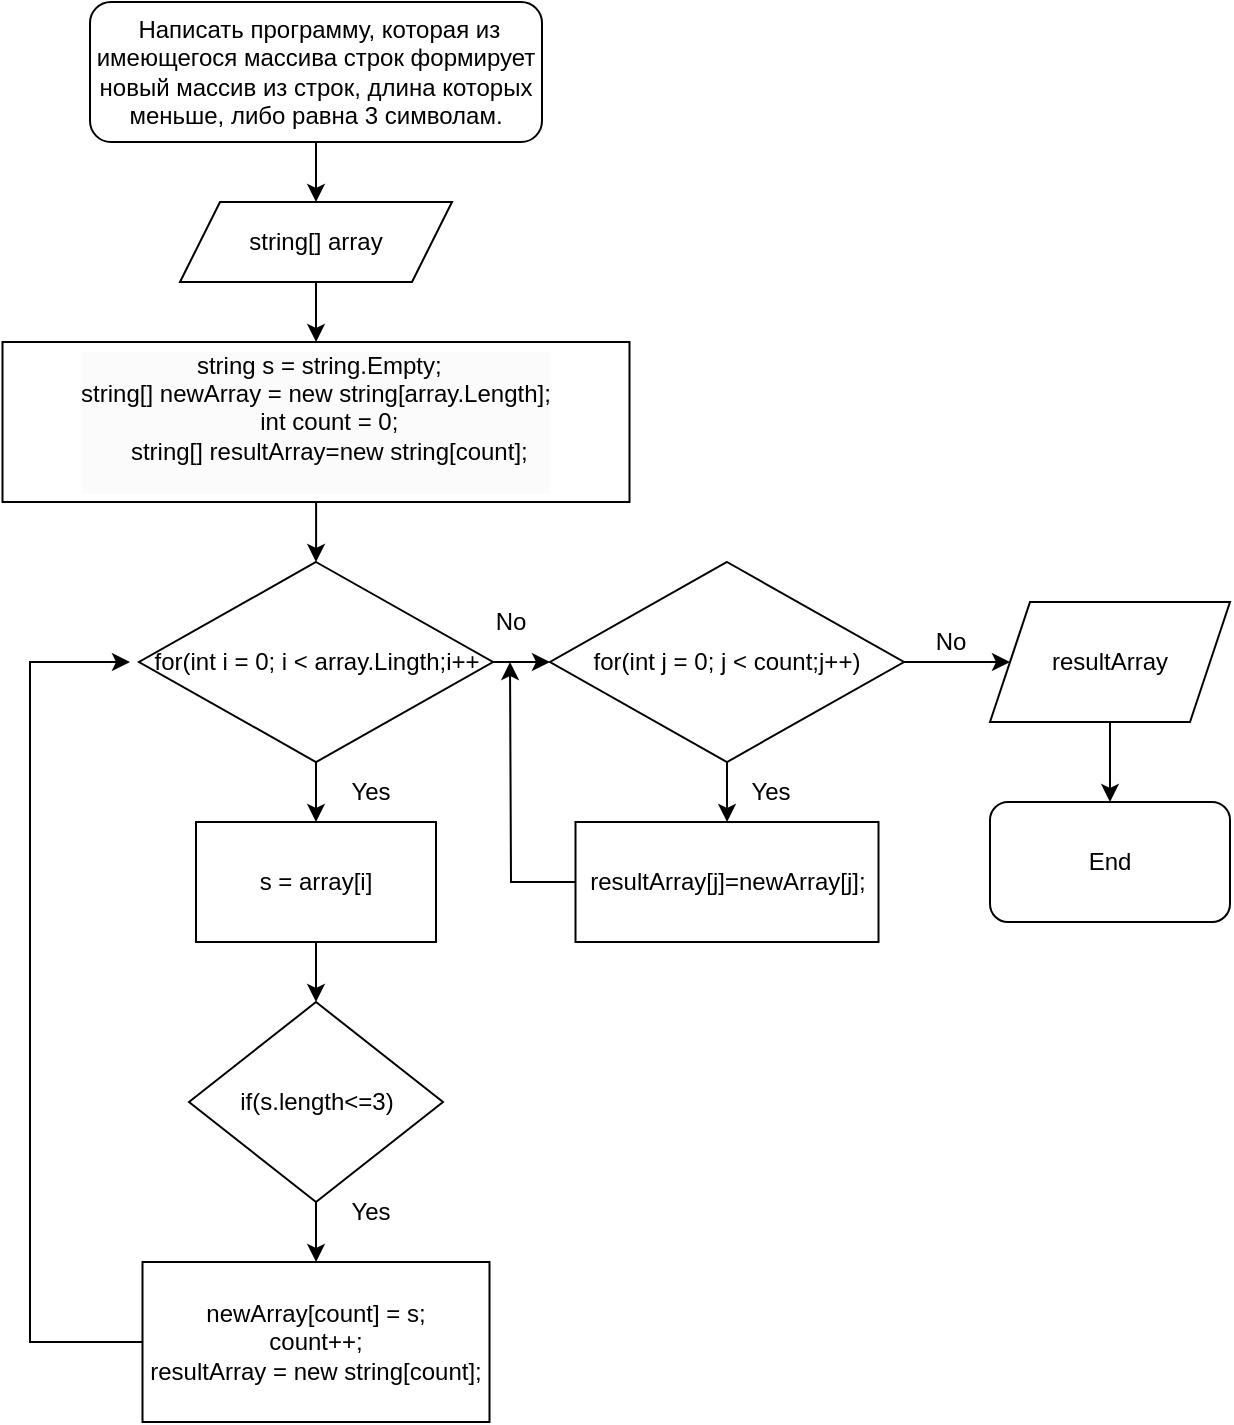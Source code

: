 <mxfile version="21.0.2" type="device"><diagram name="Страница 1" id="HmhENtSpfUtwG9btSlV0"><mxGraphModel dx="941" dy="460" grid="1" gridSize="10" guides="1" tooltips="1" connect="1" arrows="1" fold="1" page="1" pageScale="1" pageWidth="827" pageHeight="1169" math="0" shadow="0"><root><mxCell id="0"/><mxCell id="1" parent="0"/><mxCell id="JCy_-GidEmI-BX_Xsd1w-5" value="" style="edgeStyle=orthogonalEdgeStyle;rounded=0;orthogonalLoop=1;jettySize=auto;html=1;" edge="1" parent="1" source="JCy_-GidEmI-BX_Xsd1w-1" target="JCy_-GidEmI-BX_Xsd1w-2"><mxGeometry relative="1" as="geometry"/></mxCell><mxCell id="JCy_-GidEmI-BX_Xsd1w-1" value="&amp;nbsp;Написать программу, которая из имеющегося массива строк формирует новый массив из строк, длина которых меньше, либо равна 3 символам." style="rounded=1;whiteSpace=wrap;html=1;" vertex="1" parent="1"><mxGeometry x="290" y="10" width="226" height="70" as="geometry"/></mxCell><mxCell id="JCy_-GidEmI-BX_Xsd1w-6" value="" style="edgeStyle=orthogonalEdgeStyle;rounded=0;orthogonalLoop=1;jettySize=auto;html=1;" edge="1" parent="1" source="JCy_-GidEmI-BX_Xsd1w-2" target="JCy_-GidEmI-BX_Xsd1w-3"><mxGeometry relative="1" as="geometry"/></mxCell><mxCell id="JCy_-GidEmI-BX_Xsd1w-2" value="string[] array" style="shape=parallelogram;perimeter=parallelogramPerimeter;whiteSpace=wrap;html=1;fixedSize=1;" vertex="1" parent="1"><mxGeometry x="335" y="110" width="136" height="40" as="geometry"/></mxCell><mxCell id="JCy_-GidEmI-BX_Xsd1w-8" value="" style="edgeStyle=orthogonalEdgeStyle;rounded=0;orthogonalLoop=1;jettySize=auto;html=1;" edge="1" parent="1" source="JCy_-GidEmI-BX_Xsd1w-3" target="JCy_-GidEmI-BX_Xsd1w-7"><mxGeometry relative="1" as="geometry"/></mxCell><mxCell id="JCy_-GidEmI-BX_Xsd1w-3" value="&lt;br&gt;&lt;div style=&quot;border-color: var(--border-color); color: rgb(0, 0, 0); font-family: Helvetica; font-size: 12px; font-style: normal; font-variant-ligatures: normal; font-variant-caps: normal; font-weight: 400; letter-spacing: normal; orphans: 2; text-align: center; text-indent: 0px; text-transform: none; widows: 2; word-spacing: 0px; -webkit-text-stroke-width: 0px; background-color: rgb(251, 251, 251); text-decoration-thickness: initial; text-decoration-style: initial; text-decoration-color: initial;&quot;&gt;&amp;nbsp;string s = string.Empty;&lt;/div&gt;&lt;div style=&quot;border-color: var(--border-color); color: rgb(0, 0, 0); font-family: Helvetica; font-size: 12px; font-style: normal; font-variant-ligatures: normal; font-variant-caps: normal; font-weight: 400; letter-spacing: normal; orphans: 2; text-align: center; text-indent: 0px; text-transform: none; widows: 2; word-spacing: 0px; -webkit-text-stroke-width: 0px; background-color: rgb(251, 251, 251); text-decoration-thickness: initial; text-decoration-style: initial; text-decoration-color: initial;&quot;&gt;string[] newArray = new string[array.Length];&lt;br&gt;&lt;/div&gt;&lt;div style=&quot;border-color: var(--border-color); color: rgb(0, 0, 0); font-family: Helvetica; font-size: 12px; font-style: normal; font-variant-ligatures: normal; font-variant-caps: normal; font-weight: 400; letter-spacing: normal; orphans: 2; text-align: center; text-indent: 0px; text-transform: none; widows: 2; word-spacing: 0px; -webkit-text-stroke-width: 0px; background-color: rgb(251, 251, 251); text-decoration-thickness: initial; text-decoration-style: initial; text-decoration-color: initial;&quot;&gt;&lt;span style=&quot;border-color: var(--border-color); font-size: 12px;&quot;&gt;&amp;nbsp; &amp;nbsp; int count = 0;&lt;/span&gt;&lt;/div&gt;&lt;div style=&quot;border-color: var(--border-color); color: rgb(0, 0, 0); font-family: Helvetica; font-size: 12px; font-style: normal; font-variant-ligatures: normal; font-variant-caps: normal; font-weight: 400; letter-spacing: normal; orphans: 2; text-align: center; text-indent: 0px; text-transform: none; widows: 2; word-spacing: 0px; -webkit-text-stroke-width: 0px; background-color: rgb(251, 251, 251); text-decoration-thickness: initial; text-decoration-style: initial; text-decoration-color: initial;&quot;&gt;&lt;span style=&quot;border-color: var(--border-color); font-size: 12px;&quot;&gt;&amp;nbsp; &amp;nbsp; string[] resultArray=new string[count];&lt;/span&gt;&lt;/div&gt;&lt;div style=&quot;border-color: var(--border-color); color: rgb(0, 0, 0); font-family: Helvetica; font-size: 12px; font-style: normal; font-variant-ligatures: normal; font-variant-caps: normal; font-weight: 400; letter-spacing: normal; orphans: 2; text-align: center; text-indent: 0px; text-transform: none; widows: 2; word-spacing: 0px; -webkit-text-stroke-width: 0px; background-color: rgb(251, 251, 251); text-decoration-thickness: initial; text-decoration-style: initial; text-decoration-color: initial;&quot;&gt;&lt;span style=&quot;border-color: var(--border-color); font-size: 12px;&quot;&gt;&amp;nbsp; &amp;nbsp;&amp;nbsp;&lt;/span&gt;&lt;/div&gt;&lt;br&gt;" style="rounded=0;whiteSpace=wrap;html=1;" vertex="1" parent="1"><mxGeometry x="246.25" y="180" width="313.5" height="80" as="geometry"/></mxCell><mxCell id="JCy_-GidEmI-BX_Xsd1w-11" value="" style="edgeStyle=orthogonalEdgeStyle;rounded=0;orthogonalLoop=1;jettySize=auto;html=1;" edge="1" parent="1" source="JCy_-GidEmI-BX_Xsd1w-7" target="JCy_-GidEmI-BX_Xsd1w-10"><mxGeometry relative="1" as="geometry"/></mxCell><mxCell id="JCy_-GidEmI-BX_Xsd1w-18" value="" style="edgeStyle=orthogonalEdgeStyle;rounded=0;orthogonalLoop=1;jettySize=auto;html=1;" edge="1" parent="1" source="JCy_-GidEmI-BX_Xsd1w-7" target="JCy_-GidEmI-BX_Xsd1w-17"><mxGeometry relative="1" as="geometry"/></mxCell><mxCell id="JCy_-GidEmI-BX_Xsd1w-7" value="for(int i = 0; i &amp;lt; array.Lingth;i++" style="rhombus;whiteSpace=wrap;html=1;rounded=0;" vertex="1" parent="1"><mxGeometry x="314.5" y="290" width="177" height="100" as="geometry"/></mxCell><mxCell id="JCy_-GidEmI-BX_Xsd1w-15" value="" style="edgeStyle=orthogonalEdgeStyle;rounded=0;orthogonalLoop=1;jettySize=auto;html=1;" edge="1" parent="1" source="JCy_-GidEmI-BX_Xsd1w-10" target="JCy_-GidEmI-BX_Xsd1w-12"><mxGeometry relative="1" as="geometry"/></mxCell><mxCell id="JCy_-GidEmI-BX_Xsd1w-10" value="s = array[i]" style="rounded=0;whiteSpace=wrap;html=1;" vertex="1" parent="1"><mxGeometry x="343" y="420" width="120" height="60" as="geometry"/></mxCell><mxCell id="JCy_-GidEmI-BX_Xsd1w-14" value="" style="edgeStyle=orthogonalEdgeStyle;rounded=0;orthogonalLoop=1;jettySize=auto;html=1;" edge="1" parent="1" source="JCy_-GidEmI-BX_Xsd1w-12" target="JCy_-GidEmI-BX_Xsd1w-13"><mxGeometry relative="1" as="geometry"/></mxCell><mxCell id="JCy_-GidEmI-BX_Xsd1w-12" value="if(s.length&amp;lt;=3)" style="rhombus;whiteSpace=wrap;html=1;" vertex="1" parent="1"><mxGeometry x="339.5" y="510" width="127" height="100" as="geometry"/></mxCell><mxCell id="JCy_-GidEmI-BX_Xsd1w-16" style="edgeStyle=orthogonalEdgeStyle;rounded=0;orthogonalLoop=1;jettySize=auto;html=1;" edge="1" parent="1" source="JCy_-GidEmI-BX_Xsd1w-13"><mxGeometry relative="1" as="geometry"><mxPoint x="310" y="340" as="targetPoint"/><Array as="points"><mxPoint x="260" y="680"/><mxPoint x="260" y="340"/></Array></mxGeometry></mxCell><mxCell id="JCy_-GidEmI-BX_Xsd1w-13" value="&lt;div&gt;newArray[count] = s;&lt;/div&gt;&lt;div&gt;&lt;span style=&quot;background-color: initial;&quot;&gt;count++;&lt;/span&gt;&lt;/div&gt;&lt;div&gt;&lt;span style=&quot;background-color: initial;&quot;&gt;resultArray = new string[count];&lt;/span&gt;&lt;/div&gt;" style="whiteSpace=wrap;html=1;" vertex="1" parent="1"><mxGeometry x="316.25" y="640" width="173.5" height="80" as="geometry"/></mxCell><mxCell id="JCy_-GidEmI-BX_Xsd1w-20" value="" style="edgeStyle=orthogonalEdgeStyle;rounded=0;orthogonalLoop=1;jettySize=auto;html=1;" edge="1" parent="1" source="JCy_-GidEmI-BX_Xsd1w-17" target="JCy_-GidEmI-BX_Xsd1w-19"><mxGeometry relative="1" as="geometry"/></mxCell><mxCell id="JCy_-GidEmI-BX_Xsd1w-32" value="" style="edgeStyle=orthogonalEdgeStyle;rounded=0;orthogonalLoop=1;jettySize=auto;html=1;" edge="1" parent="1" source="JCy_-GidEmI-BX_Xsd1w-17" target="JCy_-GidEmI-BX_Xsd1w-23"><mxGeometry relative="1" as="geometry"/></mxCell><mxCell id="JCy_-GidEmI-BX_Xsd1w-17" value="for(int j = 0; j &amp;lt; count;j++)" style="rhombus;whiteSpace=wrap;html=1;rounded=0;" vertex="1" parent="1"><mxGeometry x="520" y="290" width="177" height="100" as="geometry"/></mxCell><mxCell id="JCy_-GidEmI-BX_Xsd1w-33" style="edgeStyle=orthogonalEdgeStyle;rounded=0;orthogonalLoop=1;jettySize=auto;html=1;" edge="1" parent="1" source="JCy_-GidEmI-BX_Xsd1w-19"><mxGeometry relative="1" as="geometry"><mxPoint x="500" y="340" as="targetPoint"/></mxGeometry></mxCell><mxCell id="JCy_-GidEmI-BX_Xsd1w-19" value="resultArray[j]=newArray[j];" style="whiteSpace=wrap;html=1;rounded=0;" vertex="1" parent="1"><mxGeometry x="532.75" y="420" width="151.5" height="60" as="geometry"/></mxCell><mxCell id="JCy_-GidEmI-BX_Xsd1w-26" value="" style="edgeStyle=orthogonalEdgeStyle;rounded=0;orthogonalLoop=1;jettySize=auto;html=1;" edge="1" parent="1" source="JCy_-GidEmI-BX_Xsd1w-23" target="JCy_-GidEmI-BX_Xsd1w-25"><mxGeometry relative="1" as="geometry"/></mxCell><mxCell id="JCy_-GidEmI-BX_Xsd1w-23" value="resultArray" style="shape=parallelogram;perimeter=parallelogramPerimeter;whiteSpace=wrap;html=1;fixedSize=1;rounded=0;" vertex="1" parent="1"><mxGeometry x="740" y="310" width="120" height="60" as="geometry"/></mxCell><mxCell id="JCy_-GidEmI-BX_Xsd1w-25" value="End" style="rounded=1;whiteSpace=wrap;html=1;" vertex="1" parent="1"><mxGeometry x="740" y="410" width="120" height="60" as="geometry"/></mxCell><mxCell id="JCy_-GidEmI-BX_Xsd1w-27" value="No" style="text;html=1;align=center;verticalAlign=middle;resizable=0;points=[];autosize=1;strokeColor=none;fillColor=none;" vertex="1" parent="1"><mxGeometry x="480" y="305" width="40" height="30" as="geometry"/></mxCell><mxCell id="JCy_-GidEmI-BX_Xsd1w-28" value="Yes" style="text;html=1;align=center;verticalAlign=middle;resizable=0;points=[];autosize=1;strokeColor=none;fillColor=none;" vertex="1" parent="1"><mxGeometry x="410" y="390" width="40" height="30" as="geometry"/></mxCell><mxCell id="JCy_-GidEmI-BX_Xsd1w-30" value="Yes" style="text;html=1;align=center;verticalAlign=middle;resizable=0;points=[];autosize=1;strokeColor=none;fillColor=none;" vertex="1" parent="1"><mxGeometry x="410" y="600" width="40" height="30" as="geometry"/></mxCell><mxCell id="JCy_-GidEmI-BX_Xsd1w-31" value="Yes" style="text;html=1;align=center;verticalAlign=middle;resizable=0;points=[];autosize=1;strokeColor=none;fillColor=none;" vertex="1" parent="1"><mxGeometry x="610" y="390" width="40" height="30" as="geometry"/></mxCell><mxCell id="JCy_-GidEmI-BX_Xsd1w-34" value="No" style="text;html=1;align=center;verticalAlign=middle;resizable=0;points=[];autosize=1;strokeColor=none;fillColor=none;" vertex="1" parent="1"><mxGeometry x="700" y="315" width="40" height="30" as="geometry"/></mxCell></root></mxGraphModel></diagram></mxfile>